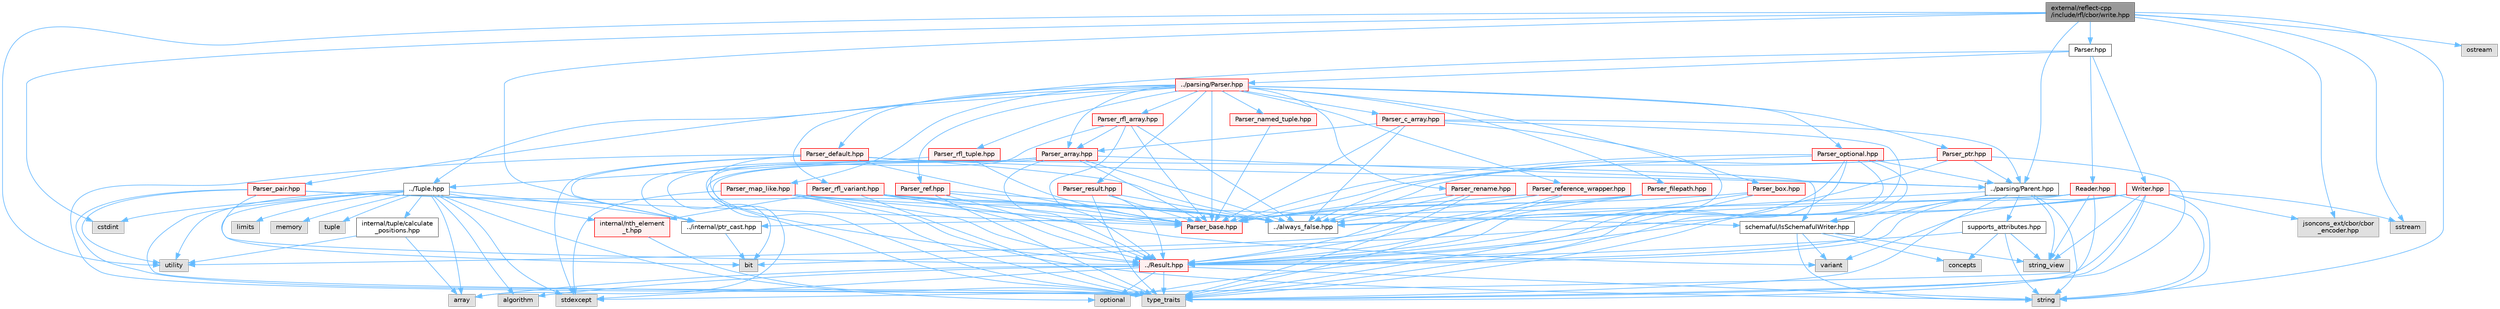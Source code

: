 digraph "external/reflect-cpp/include/rfl/cbor/write.hpp"
{
 // LATEX_PDF_SIZE
  bgcolor="transparent";
  edge [fontname=Helvetica,fontsize=10,labelfontname=Helvetica,labelfontsize=10];
  node [fontname=Helvetica,fontsize=10,shape=box,height=0.2,width=0.4];
  Node1 [id="Node000001",label="external/reflect-cpp\l/include/rfl/cbor/write.hpp",height=0.2,width=0.4,color="gray40", fillcolor="grey60", style="filled", fontcolor="black",tooltip=" "];
  Node1 -> Node2 [id="edge1_Node000001_Node000002",color="steelblue1",style="solid",tooltip=" "];
  Node2 [id="Node000002",label="cstdint",height=0.2,width=0.4,color="grey60", fillcolor="#E0E0E0", style="filled",tooltip=" "];
  Node1 -> Node3 [id="edge2_Node000001_Node000003",color="steelblue1",style="solid",tooltip=" "];
  Node3 [id="Node000003",label="jsoncons_ext/cbor/cbor\l_encoder.hpp",height=0.2,width=0.4,color="grey60", fillcolor="#E0E0E0", style="filled",tooltip=" "];
  Node1 -> Node4 [id="edge3_Node000001_Node000004",color="steelblue1",style="solid",tooltip=" "];
  Node4 [id="Node000004",label="ostream",height=0.2,width=0.4,color="grey60", fillcolor="#E0E0E0", style="filled",tooltip=" "];
  Node1 -> Node5 [id="edge4_Node000001_Node000005",color="steelblue1",style="solid",tooltip=" "];
  Node5 [id="Node000005",label="sstream",height=0.2,width=0.4,color="grey60", fillcolor="#E0E0E0", style="filled",tooltip=" "];
  Node1 -> Node6 [id="edge5_Node000001_Node000006",color="steelblue1",style="solid",tooltip=" "];
  Node6 [id="Node000006",label="string",height=0.2,width=0.4,color="grey60", fillcolor="#E0E0E0", style="filled",tooltip=" "];
  Node1 -> Node7 [id="edge6_Node000001_Node000007",color="steelblue1",style="solid",tooltip=" "];
  Node7 [id="Node000007",label="utility",height=0.2,width=0.4,color="grey60", fillcolor="#E0E0E0", style="filled",tooltip=" "];
  Node1 -> Node8 [id="edge7_Node000001_Node000008",color="steelblue1",style="solid",tooltip=" "];
  Node8 [id="Node000008",label="../internal/ptr_cast.hpp",height=0.2,width=0.4,color="grey40", fillcolor="white", style="filled",URL="$ptr__cast_8hpp.html",tooltip=" "];
  Node8 -> Node9 [id="edge8_Node000008_Node000009",color="steelblue1",style="solid",tooltip=" "];
  Node9 [id="Node000009",label="bit",height=0.2,width=0.4,color="grey60", fillcolor="#E0E0E0", style="filled",tooltip=" "];
  Node1 -> Node10 [id="edge9_Node000001_Node000010",color="steelblue1",style="solid",tooltip=" "];
  Node10 [id="Node000010",label="../parsing/Parent.hpp",height=0.2,width=0.4,color="grey40", fillcolor="white", style="filled",URL="$_parent_8hpp.html",tooltip=" "];
  Node10 -> Node6 [id="edge10_Node000010_Node000006",color="steelblue1",style="solid",tooltip=" "];
  Node10 -> Node11 [id="edge11_Node000010_Node000011",color="steelblue1",style="solid",tooltip=" "];
  Node11 [id="Node000011",label="string_view",height=0.2,width=0.4,color="grey60", fillcolor="#E0E0E0", style="filled",tooltip=" "];
  Node10 -> Node12 [id="edge12_Node000010_Node000012",color="steelblue1",style="solid",tooltip=" "];
  Node12 [id="Node000012",label="type_traits",height=0.2,width=0.4,color="grey60", fillcolor="#E0E0E0", style="filled",tooltip=" "];
  Node10 -> Node13 [id="edge13_Node000010_Node000013",color="steelblue1",style="solid",tooltip=" "];
  Node13 [id="Node000013",label="../always_false.hpp",height=0.2,width=0.4,color="grey40", fillcolor="white", style="filled",URL="$always__false_8hpp.html",tooltip=" "];
  Node10 -> Node14 [id="edge14_Node000010_Node000014",color="steelblue1",style="solid",tooltip=" "];
  Node14 [id="Node000014",label="schemaful/IsSchemafulWriter.hpp",height=0.2,width=0.4,color="grey40", fillcolor="white", style="filled",URL="$_is_schemaful_writer_8hpp.html",tooltip=" "];
  Node14 -> Node15 [id="edge15_Node000014_Node000015",color="steelblue1",style="solid",tooltip=" "];
  Node15 [id="Node000015",label="concepts",height=0.2,width=0.4,color="grey60", fillcolor="#E0E0E0", style="filled",tooltip=" "];
  Node14 -> Node6 [id="edge16_Node000014_Node000006",color="steelblue1",style="solid",tooltip=" "];
  Node14 -> Node11 [id="edge17_Node000014_Node000011",color="steelblue1",style="solid",tooltip=" "];
  Node14 -> Node16 [id="edge18_Node000014_Node000016",color="steelblue1",style="solid",tooltip=" "];
  Node16 [id="Node000016",label="variant",height=0.2,width=0.4,color="grey60", fillcolor="#E0E0E0", style="filled",tooltip=" "];
  Node10 -> Node17 [id="edge19_Node000010_Node000017",color="steelblue1",style="solid",tooltip=" "];
  Node17 [id="Node000017",label="supports_attributes.hpp",height=0.2,width=0.4,color="grey40", fillcolor="white", style="filled",URL="$supports__attributes_8hpp.html",tooltip=" "];
  Node17 -> Node15 [id="edge20_Node000017_Node000015",color="steelblue1",style="solid",tooltip=" "];
  Node17 -> Node6 [id="edge21_Node000017_Node000006",color="steelblue1",style="solid",tooltip=" "];
  Node17 -> Node11 [id="edge22_Node000017_Node000011",color="steelblue1",style="solid",tooltip=" "];
  Node17 -> Node18 [id="edge23_Node000017_Node000018",color="steelblue1",style="solid",tooltip=" "];
  Node18 [id="Node000018",label="../Result.hpp",height=0.2,width=0.4,color="red", fillcolor="#FFF0F0", style="filled",URL="$_result_8hpp.html",tooltip=" "];
  Node18 -> Node19 [id="edge24_Node000018_Node000019",color="steelblue1",style="solid",tooltip=" "];
  Node19 [id="Node000019",label="algorithm",height=0.2,width=0.4,color="grey60", fillcolor="#E0E0E0", style="filled",tooltip=" "];
  Node18 -> Node20 [id="edge25_Node000018_Node000020",color="steelblue1",style="solid",tooltip=" "];
  Node20 [id="Node000020",label="array",height=0.2,width=0.4,color="grey60", fillcolor="#E0E0E0", style="filled",tooltip=" "];
  Node18 -> Node24 [id="edge26_Node000018_Node000024",color="steelblue1",style="solid",tooltip=" "];
  Node24 [id="Node000024",label="optional",height=0.2,width=0.4,color="grey60", fillcolor="#E0E0E0", style="filled",tooltip=" "];
  Node18 -> Node25 [id="edge27_Node000018_Node000025",color="steelblue1",style="solid",tooltip=" "];
  Node25 [id="Node000025",label="stdexcept",height=0.2,width=0.4,color="grey60", fillcolor="#E0E0E0", style="filled",tooltip=" "];
  Node18 -> Node6 [id="edge28_Node000018_Node000006",color="steelblue1",style="solid",tooltip=" "];
  Node18 -> Node12 [id="edge29_Node000018_Node000012",color="steelblue1",style="solid",tooltip=" "];
  Node1 -> Node26 [id="edge30_Node000001_Node000026",color="steelblue1",style="solid",tooltip=" "];
  Node26 [id="Node000026",label="Parser.hpp",height=0.2,width=0.4,color="grey40", fillcolor="white", style="filled",URL="$cbor_2_parser_8hpp.html",tooltip=" "];
  Node26 -> Node27 [id="edge31_Node000026_Node000027",color="steelblue1",style="solid",tooltip=" "];
  Node27 [id="Node000027",label="../Tuple.hpp",height=0.2,width=0.4,color="grey40", fillcolor="white", style="filled",URL="$_tuple_8hpp.html",tooltip=" "];
  Node27 -> Node19 [id="edge32_Node000027_Node000019",color="steelblue1",style="solid",tooltip=" "];
  Node27 -> Node20 [id="edge33_Node000027_Node000020",color="steelblue1",style="solid",tooltip=" "];
  Node27 -> Node9 [id="edge34_Node000027_Node000009",color="steelblue1",style="solid",tooltip=" "];
  Node27 -> Node2 [id="edge35_Node000027_Node000002",color="steelblue1",style="solid",tooltip=" "];
  Node27 -> Node28 [id="edge36_Node000027_Node000028",color="steelblue1",style="solid",tooltip=" "];
  Node28 [id="Node000028",label="limits",height=0.2,width=0.4,color="grey60", fillcolor="#E0E0E0", style="filled",tooltip=" "];
  Node27 -> Node29 [id="edge37_Node000027_Node000029",color="steelblue1",style="solid",tooltip=" "];
  Node29 [id="Node000029",label="memory",height=0.2,width=0.4,color="grey60", fillcolor="#E0E0E0", style="filled",tooltip=" "];
  Node27 -> Node24 [id="edge38_Node000027_Node000024",color="steelblue1",style="solid",tooltip=" "];
  Node27 -> Node25 [id="edge39_Node000027_Node000025",color="steelblue1",style="solid",tooltip=" "];
  Node27 -> Node30 [id="edge40_Node000027_Node000030",color="steelblue1",style="solid",tooltip=" "];
  Node30 [id="Node000030",label="tuple",height=0.2,width=0.4,color="grey60", fillcolor="#E0E0E0", style="filled",tooltip=" "];
  Node27 -> Node12 [id="edge41_Node000027_Node000012",color="steelblue1",style="solid",tooltip=" "];
  Node27 -> Node7 [id="edge42_Node000027_Node000007",color="steelblue1",style="solid",tooltip=" "];
  Node27 -> Node31 [id="edge43_Node000027_Node000031",color="steelblue1",style="solid",tooltip=" "];
  Node31 [id="Node000031",label="internal/nth_element\l_t.hpp",height=0.2,width=0.4,color="red", fillcolor="#FFF0F0", style="filled",URL="$nth__element__t_8hpp.html",tooltip=" "];
  Node31 -> Node12 [id="edge44_Node000031_Node000012",color="steelblue1",style="solid",tooltip=" "];
  Node27 -> Node8 [id="edge45_Node000027_Node000008",color="steelblue1",style="solid",tooltip=" "];
  Node27 -> Node33 [id="edge46_Node000027_Node000033",color="steelblue1",style="solid",tooltip=" "];
  Node33 [id="Node000033",label="internal/tuple/calculate\l_positions.hpp",height=0.2,width=0.4,color="grey40", fillcolor="white", style="filled",URL="$calculate__positions_8hpp.html",tooltip=" "];
  Node33 -> Node20 [id="edge47_Node000033_Node000020",color="steelblue1",style="solid",tooltip=" "];
  Node33 -> Node7 [id="edge48_Node000033_Node000007",color="steelblue1",style="solid",tooltip=" "];
  Node26 -> Node34 [id="edge49_Node000026_Node000034",color="steelblue1",style="solid",tooltip=" "];
  Node34 [id="Node000034",label="../parsing/Parser.hpp",height=0.2,width=0.4,color="red", fillcolor="#FFF0F0", style="filled",URL="$parsing_2_parser_8hpp.html",tooltip=" "];
  Node34 -> Node35 [id="edge50_Node000034_Node000035",color="steelblue1",style="solid",tooltip=" "];
  Node35 [id="Node000035",label="Parser_array.hpp",height=0.2,width=0.4,color="red", fillcolor="#FFF0F0", style="filled",URL="$_parser__array_8hpp.html",tooltip=" "];
  Node35 -> Node20 [id="edge51_Node000035_Node000020",color="steelblue1",style="solid",tooltip=" "];
  Node35 -> Node9 [id="edge52_Node000035_Node000009",color="steelblue1",style="solid",tooltip=" "];
  Node35 -> Node12 [id="edge53_Node000035_Node000012",color="steelblue1",style="solid",tooltip=" "];
  Node35 -> Node18 [id="edge54_Node000035_Node000018",color="steelblue1",style="solid",tooltip=" "];
  Node35 -> Node13 [id="edge55_Node000035_Node000013",color="steelblue1",style="solid",tooltip=" "];
  Node35 -> Node8 [id="edge56_Node000035_Node000008",color="steelblue1",style="solid",tooltip=" "];
  Node35 -> Node10 [id="edge57_Node000035_Node000010",color="steelblue1",style="solid",tooltip=" "];
  Node35 -> Node44 [id="edge58_Node000035_Node000044",color="steelblue1",style="solid",tooltip=" "];
  Node44 [id="Node000044",label="Parser_base.hpp",height=0.2,width=0.4,color="red", fillcolor="#FFF0F0", style="filled",URL="$_parser__base_8hpp.html",tooltip=" "];
  Node34 -> Node44 [id="edge59_Node000034_Node000044",color="steelblue1",style="solid",tooltip=" "];
  Node34 -> Node66 [id="edge60_Node000034_Node000066",color="steelblue1",style="solid",tooltip=" "];
  Node66 [id="Node000066",label="Parser_box.hpp",height=0.2,width=0.4,color="red", fillcolor="#FFF0F0", style="filled",URL="$_parser__box_8hpp.html",tooltip=" "];
  Node66 -> Node12 [id="edge61_Node000066_Node000012",color="steelblue1",style="solid",tooltip=" "];
  Node66 -> Node18 [id="edge62_Node000066_Node000018",color="steelblue1",style="solid",tooltip=" "];
  Node66 -> Node44 [id="edge63_Node000066_Node000044",color="steelblue1",style="solid",tooltip=" "];
  Node34 -> Node68 [id="edge64_Node000034_Node000068",color="steelblue1",style="solid",tooltip=" "];
  Node68 [id="Node000068",label="Parser_c_array.hpp",height=0.2,width=0.4,color="red", fillcolor="#FFF0F0", style="filled",URL="$_parser__c__array_8hpp.html",tooltip=" "];
  Node68 -> Node12 [id="edge65_Node000068_Node000012",color="steelblue1",style="solid",tooltip=" "];
  Node68 -> Node18 [id="edge66_Node000068_Node000018",color="steelblue1",style="solid",tooltip=" "];
  Node68 -> Node13 [id="edge67_Node000068_Node000013",color="steelblue1",style="solid",tooltip=" "];
  Node68 -> Node10 [id="edge68_Node000068_Node000010",color="steelblue1",style="solid",tooltip=" "];
  Node68 -> Node35 [id="edge69_Node000068_Node000035",color="steelblue1",style="solid",tooltip=" "];
  Node68 -> Node44 [id="edge70_Node000068_Node000044",color="steelblue1",style="solid",tooltip=" "];
  Node34 -> Node69 [id="edge71_Node000034_Node000069",color="steelblue1",style="solid",tooltip=" "];
  Node69 [id="Node000069",label="Parser_default.hpp",height=0.2,width=0.4,color="red", fillcolor="#FFF0F0", style="filled",URL="$_parser__default_8hpp.html",tooltip=" "];
  Node69 -> Node25 [id="edge72_Node000069_Node000025",color="steelblue1",style="solid",tooltip=" "];
  Node69 -> Node12 [id="edge73_Node000069_Node000012",color="steelblue1",style="solid",tooltip=" "];
  Node69 -> Node18 [id="edge74_Node000069_Node000018",color="steelblue1",style="solid",tooltip=" "];
  Node69 -> Node13 [id="edge75_Node000069_Node000013",color="steelblue1",style="solid",tooltip=" "];
  Node69 -> Node8 [id="edge76_Node000069_Node000008",color="steelblue1",style="solid",tooltip=" "];
  Node69 -> Node10 [id="edge77_Node000069_Node000010",color="steelblue1",style="solid",tooltip=" "];
  Node69 -> Node44 [id="edge78_Node000069_Node000044",color="steelblue1",style="solid",tooltip=" "];
  Node69 -> Node14 [id="edge79_Node000069_Node000014",color="steelblue1",style="solid",tooltip=" "];
  Node34 -> Node172 [id="edge80_Node000034_Node000172",color="steelblue1",style="solid",tooltip=" "];
  Node172 [id="Node000172",label="Parser_filepath.hpp",height=0.2,width=0.4,color="red", fillcolor="#FFF0F0", style="filled",URL="$_parser__filepath_8hpp.html",tooltip=" "];
  Node172 -> Node7 [id="edge81_Node000172_Node000007",color="steelblue1",style="solid",tooltip=" "];
  Node172 -> Node18 [id="edge82_Node000172_Node000018",color="steelblue1",style="solid",tooltip=" "];
  Node172 -> Node44 [id="edge83_Node000172_Node000044",color="steelblue1",style="solid",tooltip=" "];
  Node34 -> Node174 [id="edge84_Node000034_Node000174",color="steelblue1",style="solid",tooltip=" "];
  Node174 [id="Node000174",label="Parser_map_like.hpp",height=0.2,width=0.4,color="red", fillcolor="#FFF0F0", style="filled",URL="$_parser__map__like_8hpp.html",tooltip=" "];
  Node174 -> Node25 [id="edge85_Node000174_Node000025",color="steelblue1",style="solid",tooltip=" "];
  Node174 -> Node6 [id="edge86_Node000174_Node000006",color="steelblue1",style="solid",tooltip=" "];
  Node174 -> Node12 [id="edge87_Node000174_Node000012",color="steelblue1",style="solid",tooltip=" "];
  Node174 -> Node18 [id="edge88_Node000174_Node000018",color="steelblue1",style="solid",tooltip=" "];
  Node174 -> Node13 [id="edge89_Node000174_Node000013",color="steelblue1",style="solid",tooltip=" "];
  Node174 -> Node44 [id="edge90_Node000174_Node000044",color="steelblue1",style="solid",tooltip=" "];
  Node34 -> Node179 [id="edge91_Node000034_Node000179",color="steelblue1",style="solid",tooltip=" "];
  Node179 [id="Node000179",label="Parser_named_tuple.hpp",height=0.2,width=0.4,color="red", fillcolor="#FFF0F0", style="filled",URL="$_parser__named__tuple_8hpp.html",tooltip=" "];
  Node179 -> Node44 [id="edge92_Node000179_Node000044",color="steelblue1",style="solid",tooltip=" "];
  Node34 -> Node200 [id="edge93_Node000034_Node000200",color="steelblue1",style="solid",tooltip=" "];
  Node200 [id="Node000200",label="Parser_optional.hpp",height=0.2,width=0.4,color="red", fillcolor="#FFF0F0", style="filled",URL="$_parser__optional_8hpp.html",tooltip=" "];
  Node200 -> Node24 [id="edge94_Node000200_Node000024",color="steelblue1",style="solid",tooltip=" "];
  Node200 -> Node12 [id="edge95_Node000200_Node000012",color="steelblue1",style="solid",tooltip=" "];
  Node200 -> Node18 [id="edge96_Node000200_Node000018",color="steelblue1",style="solid",tooltip=" "];
  Node200 -> Node13 [id="edge97_Node000200_Node000013",color="steelblue1",style="solid",tooltip=" "];
  Node200 -> Node10 [id="edge98_Node000200_Node000010",color="steelblue1",style="solid",tooltip=" "];
  Node200 -> Node44 [id="edge99_Node000200_Node000044",color="steelblue1",style="solid",tooltip=" "];
  Node200 -> Node14 [id="edge100_Node000200_Node000014",color="steelblue1",style="solid",tooltip=" "];
  Node34 -> Node202 [id="edge101_Node000034_Node000202",color="steelblue1",style="solid",tooltip=" "];
  Node202 [id="Node000202",label="Parser_pair.hpp",height=0.2,width=0.4,color="red", fillcolor="#FFF0F0", style="filled",URL="$_parser__pair_8hpp.html",tooltip=" "];
  Node202 -> Node12 [id="edge102_Node000202_Node000012",color="steelblue1",style="solid",tooltip=" "];
  Node202 -> Node7 [id="edge103_Node000202_Node000007",color="steelblue1",style="solid",tooltip=" "];
  Node202 -> Node18 [id="edge104_Node000202_Node000018",color="steelblue1",style="solid",tooltip=" "];
  Node202 -> Node13 [id="edge105_Node000202_Node000013",color="steelblue1",style="solid",tooltip=" "];
  Node202 -> Node44 [id="edge106_Node000202_Node000044",color="steelblue1",style="solid",tooltip=" "];
  Node34 -> Node203 [id="edge107_Node000034_Node000203",color="steelblue1",style="solid",tooltip=" "];
  Node203 [id="Node000203",label="Parser_ptr.hpp",height=0.2,width=0.4,color="red", fillcolor="#FFF0F0", style="filled",URL="$_parser__ptr_8hpp.html",tooltip=" "];
  Node203 -> Node12 [id="edge108_Node000203_Node000012",color="steelblue1",style="solid",tooltip=" "];
  Node203 -> Node18 [id="edge109_Node000203_Node000018",color="steelblue1",style="solid",tooltip=" "];
  Node203 -> Node13 [id="edge110_Node000203_Node000013",color="steelblue1",style="solid",tooltip=" "];
  Node203 -> Node10 [id="edge111_Node000203_Node000010",color="steelblue1",style="solid",tooltip=" "];
  Node203 -> Node44 [id="edge112_Node000203_Node000044",color="steelblue1",style="solid",tooltip=" "];
  Node34 -> Node204 [id="edge113_Node000034_Node000204",color="steelblue1",style="solid",tooltip=" "];
  Node204 [id="Node000204",label="Parser_ref.hpp",height=0.2,width=0.4,color="red", fillcolor="#FFF0F0", style="filled",URL="$_parser__ref_8hpp.html",tooltip=" "];
  Node204 -> Node12 [id="edge114_Node000204_Node000012",color="steelblue1",style="solid",tooltip=" "];
  Node204 -> Node18 [id="edge115_Node000204_Node000018",color="steelblue1",style="solid",tooltip=" "];
  Node204 -> Node13 [id="edge116_Node000204_Node000013",color="steelblue1",style="solid",tooltip=" "];
  Node204 -> Node44 [id="edge117_Node000204_Node000044",color="steelblue1",style="solid",tooltip=" "];
  Node34 -> Node205 [id="edge118_Node000034_Node000205",color="steelblue1",style="solid",tooltip=" "];
  Node205 [id="Node000205",label="Parser_reference_wrapper.hpp",height=0.2,width=0.4,color="red", fillcolor="#FFF0F0", style="filled",URL="$_parser__reference__wrapper_8hpp.html",tooltip=" "];
  Node205 -> Node12 [id="edge119_Node000205_Node000012",color="steelblue1",style="solid",tooltip=" "];
  Node205 -> Node18 [id="edge120_Node000205_Node000018",color="steelblue1",style="solid",tooltip=" "];
  Node205 -> Node13 [id="edge121_Node000205_Node000013",color="steelblue1",style="solid",tooltip=" "];
  Node205 -> Node44 [id="edge122_Node000205_Node000044",color="steelblue1",style="solid",tooltip=" "];
  Node34 -> Node206 [id="edge123_Node000034_Node000206",color="steelblue1",style="solid",tooltip=" "];
  Node206 [id="Node000206",label="Parser_rename.hpp",height=0.2,width=0.4,color="red", fillcolor="#FFF0F0", style="filled",URL="$_parser__rename_8hpp.html",tooltip=" "];
  Node206 -> Node12 [id="edge124_Node000206_Node000012",color="steelblue1",style="solid",tooltip=" "];
  Node206 -> Node18 [id="edge125_Node000206_Node000018",color="steelblue1",style="solid",tooltip=" "];
  Node206 -> Node13 [id="edge126_Node000206_Node000013",color="steelblue1",style="solid",tooltip=" "];
  Node206 -> Node44 [id="edge127_Node000206_Node000044",color="steelblue1",style="solid",tooltip=" "];
  Node34 -> Node207 [id="edge128_Node000034_Node000207",color="steelblue1",style="solid",tooltip=" "];
  Node207 [id="Node000207",label="Parser_result.hpp",height=0.2,width=0.4,color="red", fillcolor="#FFF0F0", style="filled",URL="$_parser__result_8hpp.html",tooltip=" "];
  Node207 -> Node12 [id="edge129_Node000207_Node000012",color="steelblue1",style="solid",tooltip=" "];
  Node207 -> Node18 [id="edge130_Node000207_Node000018",color="steelblue1",style="solid",tooltip=" "];
  Node207 -> Node13 [id="edge131_Node000207_Node000013",color="steelblue1",style="solid",tooltip=" "];
  Node207 -> Node44 [id="edge132_Node000207_Node000044",color="steelblue1",style="solid",tooltip=" "];
  Node34 -> Node208 [id="edge133_Node000034_Node000208",color="steelblue1",style="solid",tooltip=" "];
  Node208 [id="Node000208",label="Parser_rfl_array.hpp",height=0.2,width=0.4,color="red", fillcolor="#FFF0F0", style="filled",URL="$_parser__rfl__array_8hpp.html",tooltip=" "];
  Node208 -> Node12 [id="edge134_Node000208_Node000012",color="steelblue1",style="solid",tooltip=" "];
  Node208 -> Node18 [id="edge135_Node000208_Node000018",color="steelblue1",style="solid",tooltip=" "];
  Node208 -> Node13 [id="edge136_Node000208_Node000013",color="steelblue1",style="solid",tooltip=" "];
  Node208 -> Node35 [id="edge137_Node000208_Node000035",color="steelblue1",style="solid",tooltip=" "];
  Node208 -> Node44 [id="edge138_Node000208_Node000044",color="steelblue1",style="solid",tooltip=" "];
  Node34 -> Node209 [id="edge139_Node000034_Node000209",color="steelblue1",style="solid",tooltip=" "];
  Node209 [id="Node000209",label="Parser_rfl_tuple.hpp",height=0.2,width=0.4,color="red", fillcolor="#FFF0F0", style="filled",URL="$_parser__rfl__tuple_8hpp.html",tooltip=" "];
  Node209 -> Node27 [id="edge140_Node000209_Node000027",color="steelblue1",style="solid",tooltip=" "];
  Node209 -> Node44 [id="edge141_Node000209_Node000044",color="steelblue1",style="solid",tooltip=" "];
  Node34 -> Node215 [id="edge142_Node000034_Node000215",color="steelblue1",style="solid",tooltip=" "];
  Node215 [id="Node000215",label="Parser_rfl_variant.hpp",height=0.2,width=0.4,color="red", fillcolor="#FFF0F0", style="filled",URL="$_parser__rfl__variant_8hpp.html",tooltip=" "];
  Node215 -> Node12 [id="edge143_Node000215_Node000012",color="steelblue1",style="solid",tooltip=" "];
  Node215 -> Node16 [id="edge144_Node000215_Node000016",color="steelblue1",style="solid",tooltip=" "];
  Node215 -> Node18 [id="edge145_Node000215_Node000018",color="steelblue1",style="solid",tooltip=" "];
  Node215 -> Node13 [id="edge146_Node000215_Node000013",color="steelblue1",style="solid",tooltip=" "];
  Node215 -> Node31 [id="edge147_Node000215_Node000031",color="steelblue1",style="solid",tooltip=" "];
  Node215 -> Node44 [id="edge148_Node000215_Node000044",color="steelblue1",style="solid",tooltip=" "];
  Node215 -> Node14 [id="edge149_Node000215_Node000014",color="steelblue1",style="solid",tooltip=" "];
  Node26 -> Node245 [id="edge150_Node000026_Node000245",color="steelblue1",style="solid",tooltip=" "];
  Node245 [id="Node000245",label="Reader.hpp",height=0.2,width=0.4,color="red", fillcolor="#FFF0F0", style="filled",URL="$cbor_2_reader_8hpp.html",tooltip=" "];
  Node245 -> Node6 [id="edge151_Node000245_Node000006",color="steelblue1",style="solid",tooltip=" "];
  Node245 -> Node11 [id="edge152_Node000245_Node000011",color="steelblue1",style="solid",tooltip=" "];
  Node245 -> Node12 [id="edge153_Node000245_Node000012",color="steelblue1",style="solid",tooltip=" "];
  Node245 -> Node18 [id="edge154_Node000245_Node000018",color="steelblue1",style="solid",tooltip=" "];
  Node245 -> Node13 [id="edge155_Node000245_Node000013",color="steelblue1",style="solid",tooltip=" "];
  Node245 -> Node8 [id="edge156_Node000245_Node000008",color="steelblue1",style="solid",tooltip=" "];
  Node26 -> Node248 [id="edge157_Node000026_Node000248",color="steelblue1",style="solid",tooltip=" "];
  Node248 [id="Node000248",label="Writer.hpp",height=0.2,width=0.4,color="red", fillcolor="#FFF0F0", style="filled",URL="$cbor_2_writer_8hpp.html",tooltip=" "];
  Node248 -> Node9 [id="edge158_Node000248_Node000009",color="steelblue1",style="solid",tooltip=" "];
  Node248 -> Node3 [id="edge159_Node000248_Node000003",color="steelblue1",style="solid",tooltip=" "];
  Node248 -> Node5 [id="edge160_Node000248_Node000005",color="steelblue1",style="solid",tooltip=" "];
  Node248 -> Node25 [id="edge161_Node000248_Node000025",color="steelblue1",style="solid",tooltip=" "];
  Node248 -> Node6 [id="edge162_Node000248_Node000006",color="steelblue1",style="solid",tooltip=" "];
  Node248 -> Node11 [id="edge163_Node000248_Node000011",color="steelblue1",style="solid",tooltip=" "];
  Node248 -> Node12 [id="edge164_Node000248_Node000012",color="steelblue1",style="solid",tooltip=" "];
  Node248 -> Node16 [id="edge165_Node000248_Node000016",color="steelblue1",style="solid",tooltip=" "];
  Node248 -> Node18 [id="edge166_Node000248_Node000018",color="steelblue1",style="solid",tooltip=" "];
  Node248 -> Node13 [id="edge167_Node000248_Node000013",color="steelblue1",style="solid",tooltip=" "];
}
